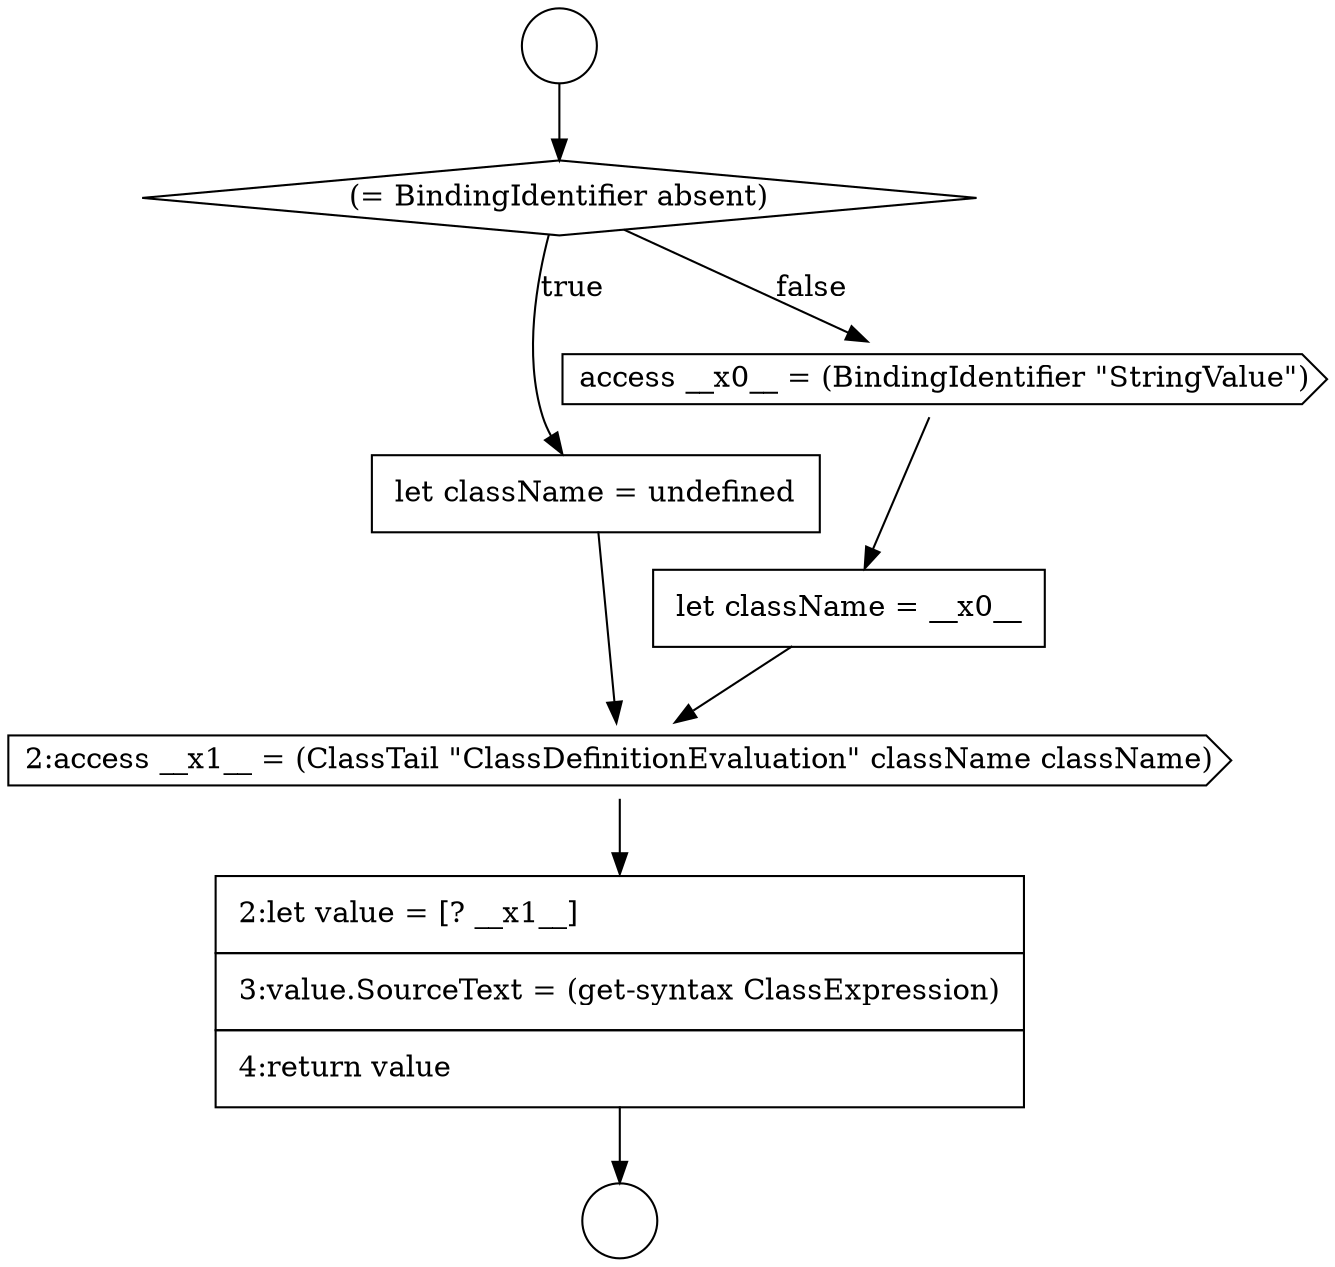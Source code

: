 digraph {
  node9845 [shape=none, margin=0, label=<<font color="black">
    <table border="0" cellborder="1" cellspacing="0" cellpadding="10">
      <tr><td align="left">let className = __x0__</td></tr>
    </table>
  </font>> color="black" fillcolor="white" style=filled]
  node9843 [shape=none, margin=0, label=<<font color="black">
    <table border="0" cellborder="1" cellspacing="0" cellpadding="10">
      <tr><td align="left">let className = undefined</td></tr>
    </table>
  </font>> color="black" fillcolor="white" style=filled]
  node9846 [shape=cds, label=<<font color="black">2:access __x1__ = (ClassTail &quot;ClassDefinitionEvaluation&quot; className className)</font>> color="black" fillcolor="white" style=filled]
  node9840 [shape=circle label=" " color="black" fillcolor="white" style=filled]
  node9841 [shape=circle label=" " color="black" fillcolor="white" style=filled]
  node9847 [shape=none, margin=0, label=<<font color="black">
    <table border="0" cellborder="1" cellspacing="0" cellpadding="10">
      <tr><td align="left">2:let value = [? __x1__]</td></tr>
      <tr><td align="left">3:value.SourceText = (get-syntax ClassExpression)</td></tr>
      <tr><td align="left">4:return value</td></tr>
    </table>
  </font>> color="black" fillcolor="white" style=filled]
  node9844 [shape=cds, label=<<font color="black">access __x0__ = (BindingIdentifier &quot;StringValue&quot;)</font>> color="black" fillcolor="white" style=filled]
  node9842 [shape=diamond, label=<<font color="black">(= BindingIdentifier absent)</font>> color="black" fillcolor="white" style=filled]
  node9847 -> node9841 [ color="black"]
  node9843 -> node9846 [ color="black"]
  node9844 -> node9845 [ color="black"]
  node9842 -> node9843 [label=<<font color="black">true</font>> color="black"]
  node9842 -> node9844 [label=<<font color="black">false</font>> color="black"]
  node9840 -> node9842 [ color="black"]
  node9846 -> node9847 [ color="black"]
  node9845 -> node9846 [ color="black"]
}

